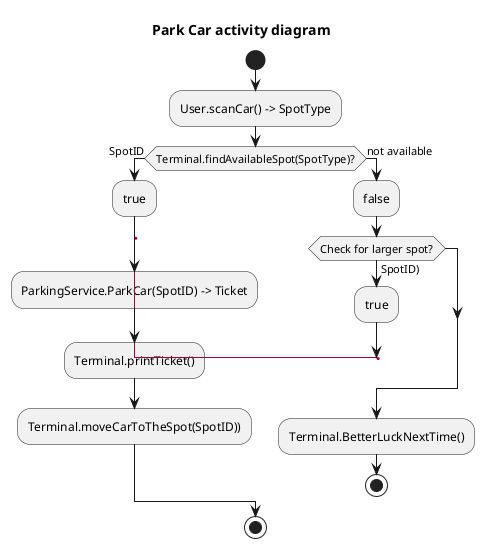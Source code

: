 @startuml
'https://plantuml.com/activity-diagram-beta

title Park Car activity diagram

start
:User.scanCar() -> SpotType;
if (Terminal.findAvailableSpot(SpotType)?) is (SpotID) then
:true;

label l1
:ParkingService.ParkCar(SpotID) -> Ticket;
:Terminal.printTicket();
:Terminal.moveCarToTheSpot(SpotID));

else (not available)
:false;
    if (Check for larger spot?) is (SpotID)) then
     :true;
     goto l1;
    endif
:Terminal.BetterLuckNextTime();
stop
endif
stop


@enduml